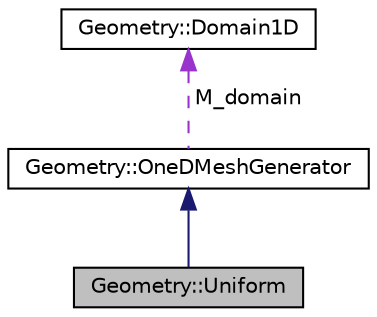 digraph "Geometry::Uniform"
{
 // LATEX_PDF_SIZE
  edge [fontname="Helvetica",fontsize="10",labelfontname="Helvetica",labelfontsize="10"];
  node [fontname="Helvetica",fontsize="10",shape=record];
  Node1 [label="Geometry::Uniform",height=0.2,width=0.4,color="black", fillcolor="grey75", style="filled", fontcolor="black",tooltip="Uniform mesh."];
  Node2 -> Node1 [dir="back",color="midnightblue",fontsize="10",style="solid"];
  Node2 [label="Geometry::OneDMeshGenerator",height=0.2,width=0.4,color="black", fillcolor="white", style="filled",URL="$classGeometry_1_1OneDMeshGenerator.html",tooltip="General interface."];
  Node3 -> Node2 [dir="back",color="darkorchid3",fontsize="10",style="dashed",label=" M_domain" ];
  Node3 [label="Geometry::Domain1D",height=0.2,width=0.4,color="black", fillcolor="white", style="filled",URL="$classGeometry_1_1Domain1D.html",tooltip=" "];
}
